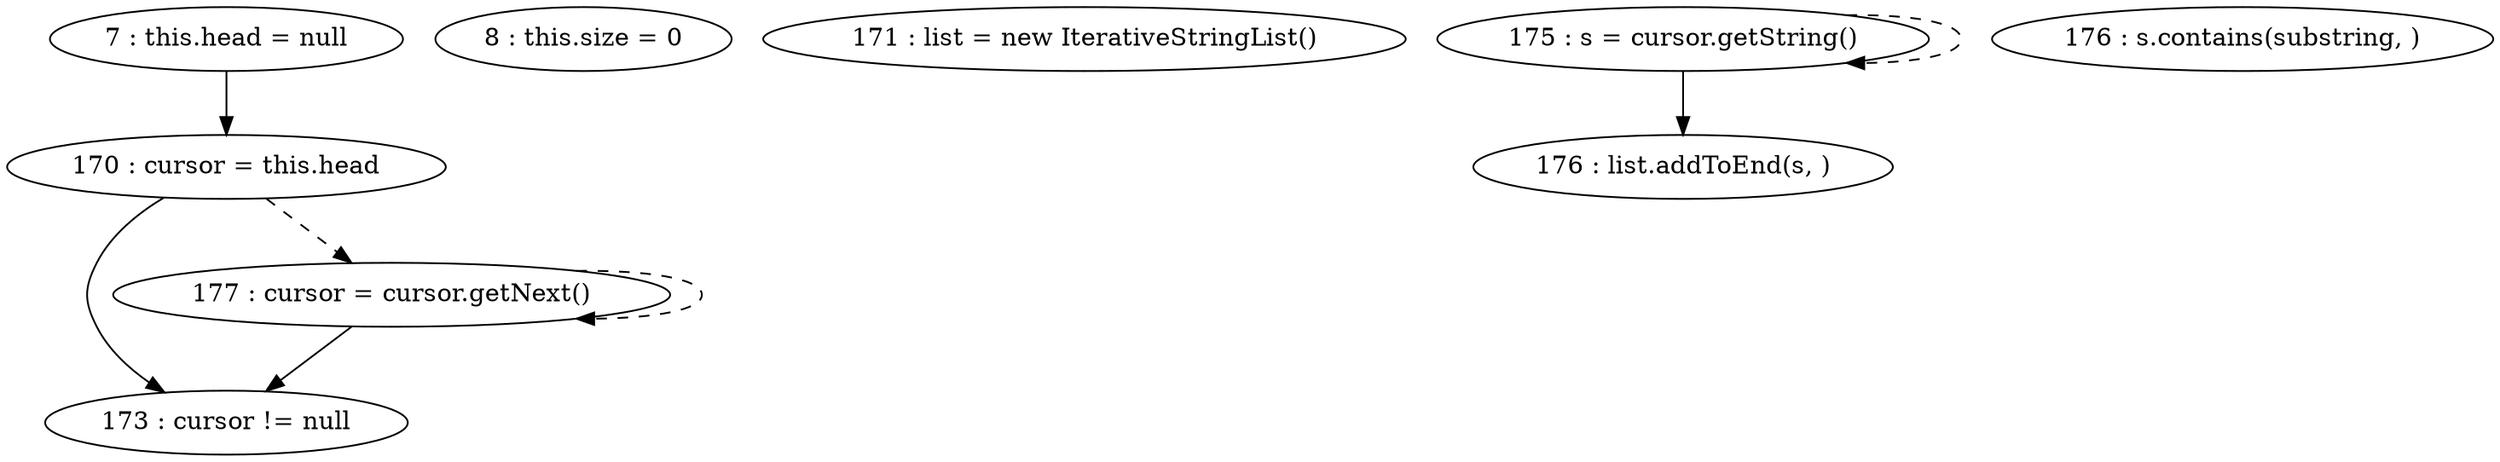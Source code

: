 digraph G {
"7 : this.head = null"
"7 : this.head = null" -> "170 : cursor = this.head"
"8 : this.size = 0"
"170 : cursor = this.head"
"170 : cursor = this.head" -> "173 : cursor != null"
"170 : cursor = this.head" -> "177 : cursor = cursor.getNext()" [style=dashed]
"171 : list = new IterativeStringList()"
"173 : cursor != null"
"175 : s = cursor.getString()"
"175 : s = cursor.getString()" -> "176 : list.addToEnd(s, )"
"175 : s = cursor.getString()" -> "175 : s = cursor.getString()" [style=dashed]
"176 : s.contains(substring, )"
"176 : list.addToEnd(s, )"
"177 : cursor = cursor.getNext()"
"177 : cursor = cursor.getNext()" -> "173 : cursor != null"
"177 : cursor = cursor.getNext()" -> "177 : cursor = cursor.getNext()" [style=dashed]
"173 : cursor != null"
}